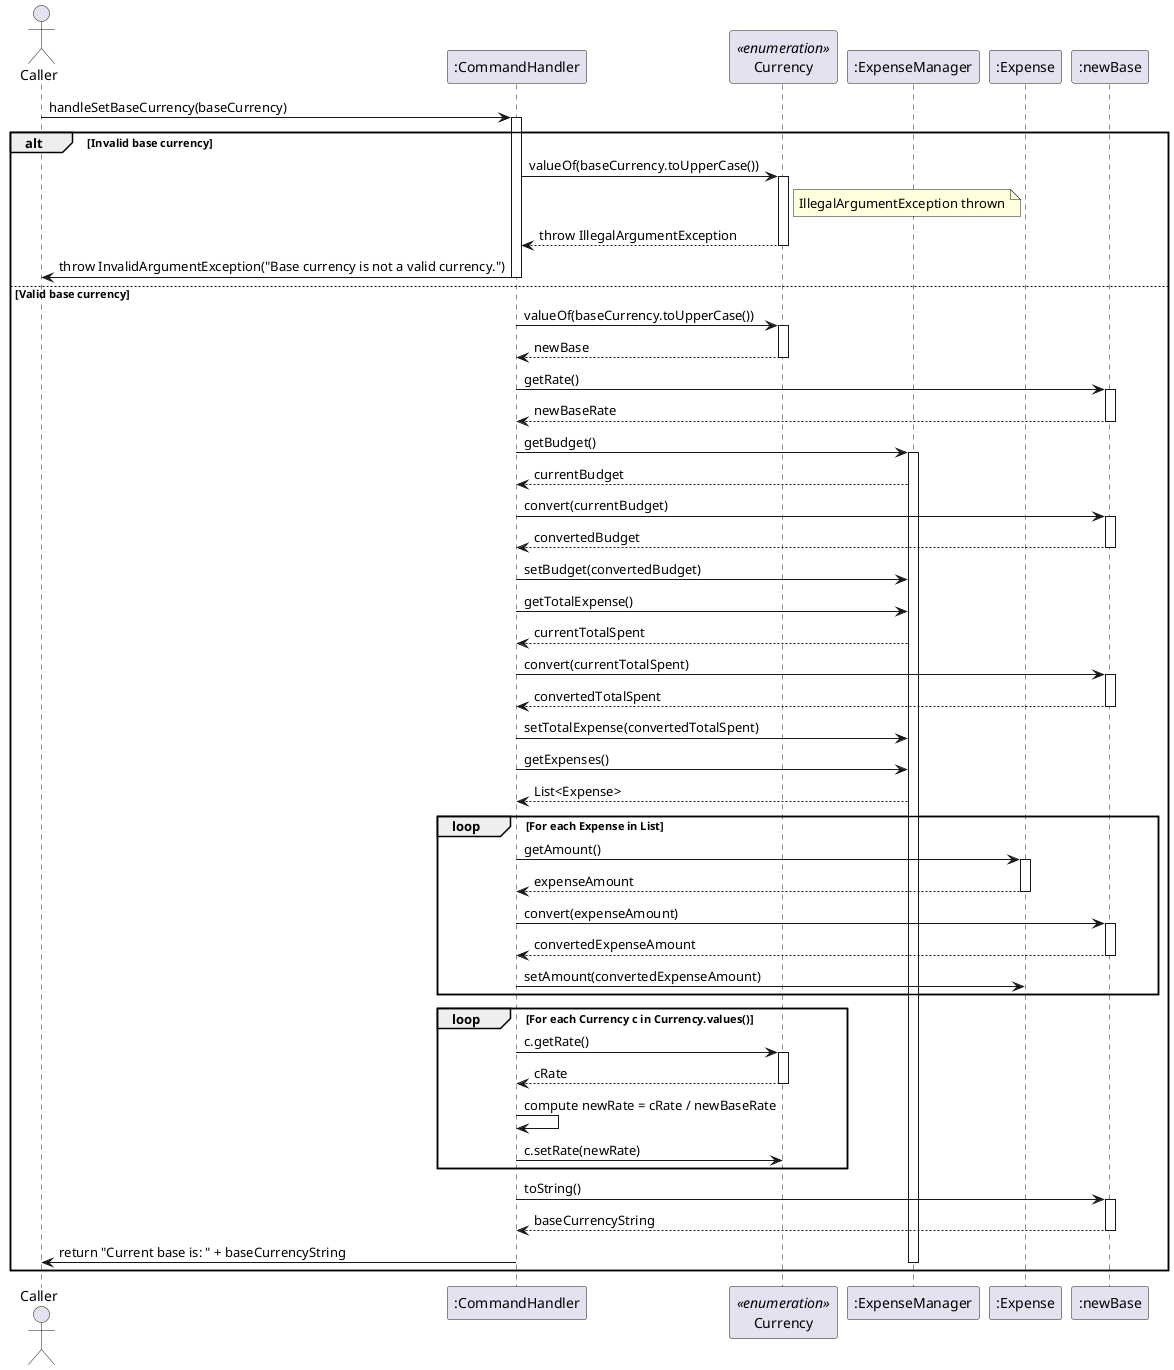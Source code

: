 @startuml
actor Caller
participant ":CommandHandler" as CH
participant "Currency" as CUR <<enumeration>>
participant ":ExpenseManager" as EM
participant ":Expense" as EXP
participant ":newBase" as newBase

Caller -> CH: handleSetBaseCurrency(baseCurrency)
activate CH
alt Invalid base currency
    CH -> CUR: valueOf(baseCurrency.toUpperCase())
    activate CUR
    note right of CUR: IllegalArgumentException thrown
    CUR --> CH: throw IllegalArgumentException
    deactivate CUR
    CH -> Caller: throw InvalidArgumentException("Base currency is not a valid currency.")
    deactivate CH
else Valid base currency
    CH -> CUR: valueOf(baseCurrency.toUpperCase())
    activate CUR
    CUR --> CH: newBase
    deactivate CUR

    CH -> newBase: getRate()
    activate newBase
    newBase --> CH: newBaseRate
    deactivate newBase

    ' Update budget
    CH -> EM: getBudget()
    activate EM
    EM --> CH: currentBudget
    CH -> newBase: convert(currentBudget)
    activate newBase
    newBase --> CH: convertedBudget
    deactivate newBase
    CH -> EM: setBudget(convertedBudget)

    ' Update total expense
    CH -> EM: getTotalExpense()
    EM --> CH: currentTotalSpent
    CH -> newBase: convert(currentTotalSpent)
    activate newBase
    newBase --> CH: convertedTotalSpent
    deactivate newBase
    CH -> EM: setTotalExpense(convertedTotalSpent)

    ' Update each expense's amount
    CH -> EM: getExpenses()
    EM --> CH: List<Expense>
    loop For each Expense in List
        CH -> EXP: getAmount()
        activate EXP
        EXP --> CH: expenseAmount
        deactivate EXP
        CH -> newBase: convert(expenseAmount)
        activate newBase
        newBase --> CH: convertedExpenseAmount
        deactivate newBase
        CH -> EXP: setAmount(convertedExpenseAmount)
    end

    ' Update rates of all currencies
    loop For each Currency c in Currency.values()
        CH -> CUR: c.getRate()
        activate CUR
        CUR --> CH: cRate
        deactivate CUR
        CH -> CH: compute newRate = cRate / newBaseRate
        CH -> CUR: c.setRate(newRate)
    end

    ' Return confirmation
    CH -> newBase: toString()
    activate newBase
    newBase --> CH: baseCurrencyString
    deactivate newBase
    CH -> Caller: return "Current base is: " + baseCurrencyString
    deactivate EM
    deactivate CH
end
@enduml

